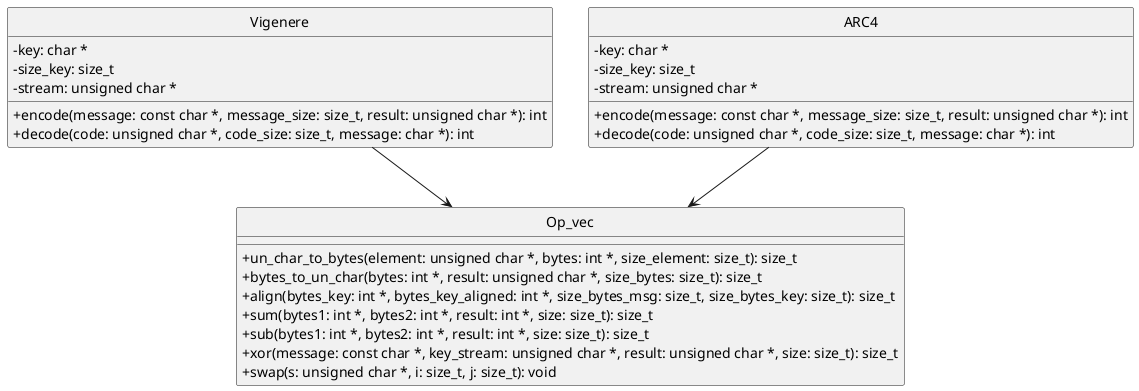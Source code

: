 @startuml Op_vec
hide circles
skinparam ClassAttributeIconSize 0
hide interface fields

Class Vigenere{
    -key: char *
    -size_key: size_t
    -stream: unsigned char *
    +encode(message: const char *, message_size: size_t, result: unsigned char *): int
    +decode(code: unsigned char *, code_size: size_t, message: char *): int
}

Class ARC4{
    -key: char *
    -size_key: size_t
    -stream: unsigned char *
    +encode(message: const char *, message_size: size_t, result: unsigned char *): int
    +decode(code: unsigned char *, code_size: size_t, message: char *): int
}

Class Op_vec{
    +un_char_to_bytes(element: unsigned char *, bytes: int *, size_element: size_t): size_t
    +bytes_to_un_char(bytes: int *, result: unsigned char *, size_bytes: size_t): size_t
    +align(bytes_key: int *, bytes_key_aligned: int *, size_bytes_msg: size_t, size_bytes_key: size_t): size_t
    +sum(bytes1: int *, bytes2: int *, result: int *, size: size_t): size_t
    +sub(bytes1: int *, bytes2: int *, result: int *, size: size_t): size_t
    +xor(message: const char *, key_stream: unsigned char *, result: unsigned char *, size: size_t): size_t
    +swap(s: unsigned char *, i: size_t, j: size_t): void
}

Vigenere -down-> Op_vec
ARC4 -down-> Op_vec


@enduml
